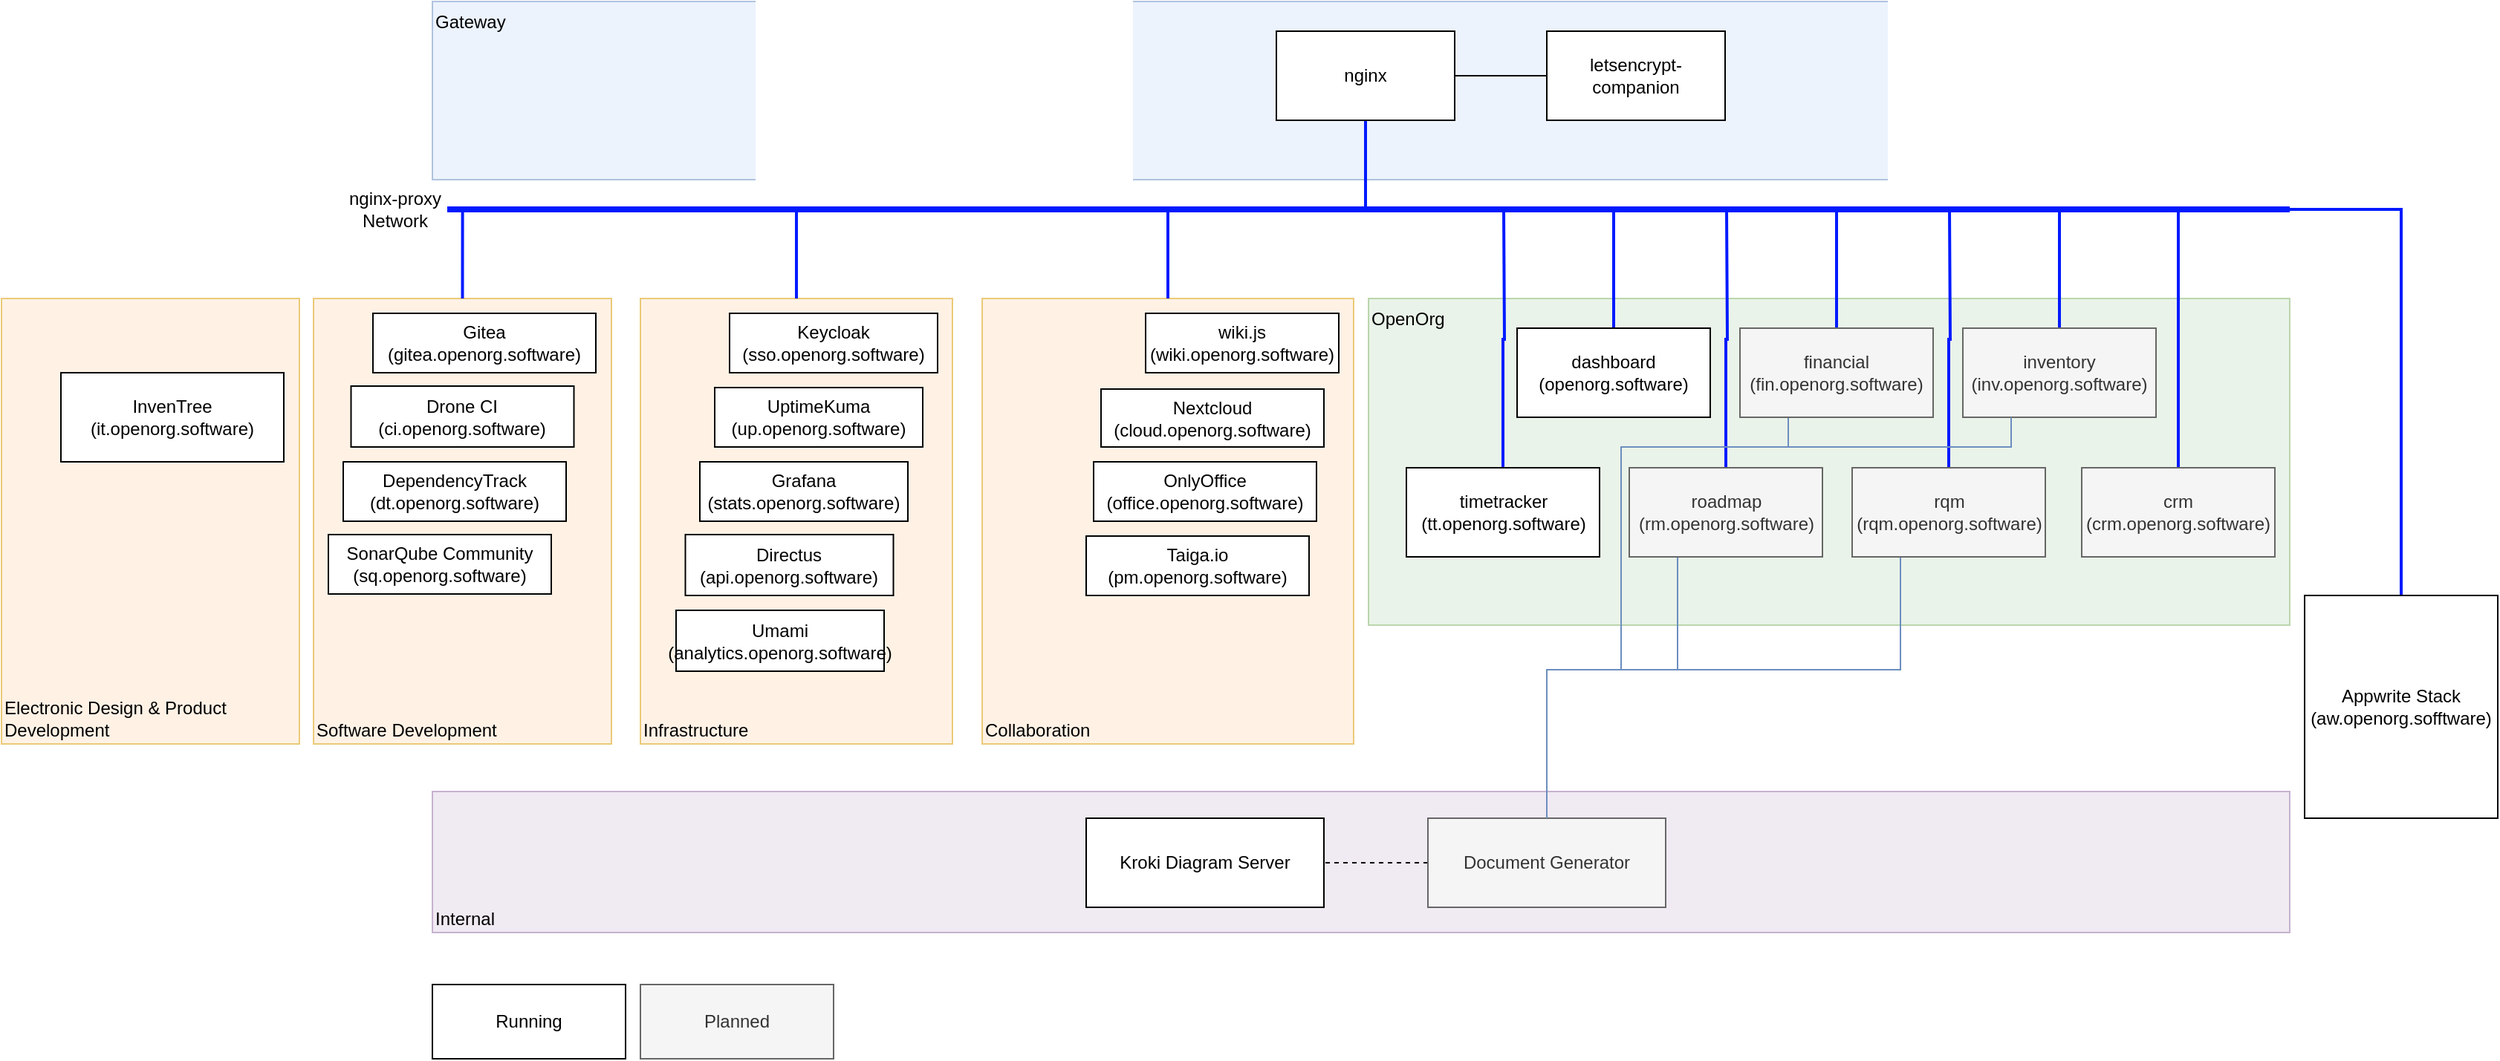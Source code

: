 <mxfile>
    <diagram id="NVF5KnnwLWZ23T1K3o76" name="Seite-1">
        <mxGraphModel dx="2130" dy="542" grid="1" gridSize="10" guides="1" tooltips="1" connect="1" arrows="1" fold="1" page="1" pageScale="1" pageWidth="827" pageHeight="1169" math="0" shadow="0">
            <root>
                <mxCell id="0"/>
                <mxCell id="1" parent="0"/>
                <mxCell id="4" value="Software Development" style="rounded=0;whiteSpace=wrap;html=1;align=left;verticalAlign=bottom;opacity=50;fillColor=#ffe6cc;strokeColor=#d79b00;" parent="1" vertex="1">
                    <mxGeometry x="170" y="250" width="200.5" height="300" as="geometry"/>
                </mxCell>
                <mxCell id="2" value="Infrastructure" style="rounded=0;whiteSpace=wrap;html=1;align=left;verticalAlign=bottom;opacity=50;fillColor=#ffe6cc;strokeColor=#d79b00;" parent="1" vertex="1">
                    <mxGeometry x="390" y="250" width="210" height="300" as="geometry"/>
                </mxCell>
                <mxCell id="IIYthNdq82t04iLLQBB_-1" value="Internal" style="rounded=0;whiteSpace=wrap;html=1;align=left;verticalAlign=bottom;opacity=50;fillColor=#e1d5e7;strokeColor=#9673a6;" parent="1" vertex="1">
                    <mxGeometry x="250" y="582" width="1250" height="95" as="geometry"/>
                </mxCell>
                <mxCell id="fnUVOKkq8MFLPM2zdH6A-6" value="Gateway" style="rounded=0;whiteSpace=wrap;html=1;align=left;verticalAlign=top;fillColor=#dae8fc;strokeColor=#6c8ebf;opacity=50;" parent="1" vertex="1">
                    <mxGeometry x="250" y="50" width="1250" height="120" as="geometry"/>
                </mxCell>
                <mxCell id="fnUVOKkq8MFLPM2zdH6A-4" value="OpenOrg" style="rounded=0;whiteSpace=wrap;html=1;align=left;verticalAlign=top;opacity=50;fillColor=#d5e8d4;strokeColor=#82b366;" parent="1" vertex="1">
                    <mxGeometry x="880" y="250" width="620" height="220" as="geometry"/>
                </mxCell>
                <mxCell id="fnUVOKkq8MFLPM2zdH6A-3" value="Collaboration" style="rounded=0;whiteSpace=wrap;html=1;align=left;verticalAlign=bottom;opacity=50;fillColor=#ffe6cc;strokeColor=#d79b00;" parent="1" vertex="1">
                    <mxGeometry x="620" y="250" width="250" height="300" as="geometry"/>
                </mxCell>
                <mxCell id="0bxoFhyXgfgk3MIaRMCo-9" style="edgeStyle=orthogonalEdgeStyle;rounded=0;orthogonalLoop=1;jettySize=auto;html=1;endArrow=none;endFill=0;strokeColor=#001AFF;strokeWidth=2;exitX=0.5;exitY=0;exitDx=0;exitDy=0;" parent="1" source="fnUVOKkq8MFLPM2zdH6A-1" edge="1">
                    <mxGeometry relative="1" as="geometry">
                        <mxPoint x="600" y="190" as="targetPoint"/>
                        <mxPoint x="1610" y="400" as="sourcePoint"/>
                        <Array as="points">
                            <mxPoint x="1575" y="190"/>
                        </Array>
                    </mxGeometry>
                </mxCell>
                <mxCell id="fnUVOKkq8MFLPM2zdH6A-1" value="Appwrite Stack&lt;br&gt;(aw.openorg.sofftware)" style="rounded=0;whiteSpace=wrap;html=1;" parent="1" vertex="1">
                    <mxGeometry x="1510" y="450" width="130" height="150" as="geometry"/>
                </mxCell>
                <mxCell id="0bxoFhyXgfgk3MIaRMCo-17" style="edgeStyle=orthogonalEdgeStyle;rounded=0;orthogonalLoop=1;jettySize=auto;html=1;exitX=0.5;exitY=0;exitDx=0;exitDy=0;endArrow=none;endFill=0;strokeColor=#001AFF;strokeWidth=2;" parent="1" source="fnUVOKkq8MFLPM2zdH6A-2" edge="1">
                    <mxGeometry relative="1" as="geometry">
                        <mxPoint x="971" y="190" as="targetPoint"/>
                    </mxGeometry>
                </mxCell>
                <mxCell id="fnUVOKkq8MFLPM2zdH6A-2" value="timetracker&lt;br&gt;(tt.openorg.software)" style="rounded=0;whiteSpace=wrap;html=1;" parent="1" vertex="1">
                    <mxGeometry x="905.5" y="364" width="130" height="60" as="geometry"/>
                </mxCell>
                <mxCell id="fnUVOKkq8MFLPM2zdH6A-8" style="edgeStyle=orthogonalEdgeStyle;rounded=0;orthogonalLoop=1;jettySize=auto;html=1;exitX=1;exitY=0.5;exitDx=0;exitDy=0;entryX=0;entryY=0.5;entryDx=0;entryDy=0;endArrow=none;endFill=0;" parent="1" source="fnUVOKkq8MFLPM2zdH6A-5" target="fnUVOKkq8MFLPM2zdH6A-7" edge="1">
                    <mxGeometry relative="1" as="geometry"/>
                </mxCell>
                <mxCell id="0bxoFhyXgfgk3MIaRMCo-18" style="edgeStyle=orthogonalEdgeStyle;rounded=0;orthogonalLoop=1;jettySize=auto;html=1;exitX=0.5;exitY=1;exitDx=0;exitDy=0;endArrow=none;endFill=0;strokeColor=#001AFF;strokeWidth=2;" parent="1" source="fnUVOKkq8MFLPM2zdH6A-5" edge="1">
                    <mxGeometry relative="1" as="geometry">
                        <mxPoint x="878" y="190" as="targetPoint"/>
                    </mxGeometry>
                </mxCell>
                <mxCell id="fnUVOKkq8MFLPM2zdH6A-5" value="nginx" style="rounded=0;whiteSpace=wrap;html=1;" parent="1" vertex="1">
                    <mxGeometry x="818" y="70" width="120" height="60" as="geometry"/>
                </mxCell>
                <mxCell id="fnUVOKkq8MFLPM2zdH6A-7" value="letsencrypt-companion" style="rounded=0;whiteSpace=wrap;html=1;" parent="1" vertex="1">
                    <mxGeometry x="1000" y="70" width="120" height="60" as="geometry"/>
                </mxCell>
                <mxCell id="0bxoFhyXgfgk3MIaRMCo-10" style="edgeStyle=orthogonalEdgeStyle;rounded=0;orthogonalLoop=1;jettySize=auto;html=1;exitX=0.5;exitY=0;exitDx=0;exitDy=0;endArrow=none;endFill=0;strokeColor=#001AFF;strokeWidth=2;" parent="1" source="2" edge="1">
                    <mxGeometry relative="1" as="geometry">
                        <mxPoint x="690" y="190" as="targetPoint"/>
                        <Array as="points">
                            <mxPoint x="495" y="190"/>
                        </Array>
                    </mxGeometry>
                </mxCell>
                <mxCell id="IIYthNdq82t04iLLQBB_-2" value="Keycloak&lt;br&gt;(sso.openorg.software)" style="rounded=0;whiteSpace=wrap;html=1;" parent="1" vertex="1">
                    <mxGeometry x="450" y="260" width="140" height="40" as="geometry"/>
                </mxCell>
                <mxCell id="IIYthNdq82t04iLLQBB_-3" value="Kroki Diagram Server" style="rounded=0;whiteSpace=wrap;html=1;" parent="1" vertex="1">
                    <mxGeometry x="690" y="600" width="160" height="60" as="geometry"/>
                </mxCell>
                <mxCell id="f_PxtUMd_-kpLIVHqvPO-4" style="edgeStyle=orthogonalEdgeStyle;rounded=0;orthogonalLoop=1;jettySize=auto;html=1;exitX=0.25;exitY=1;exitDx=0;exitDy=0;entryX=0.5;entryY=0;entryDx=0;entryDy=0;endArrow=none;endFill=0;fillColor=#dae8fc;strokeColor=#6c8ebf;" parent="1" source="IIYthNdq82t04iLLQBB_-4" target="f_PxtUMd_-kpLIVHqvPO-2" edge="1">
                    <mxGeometry relative="1" as="geometry">
                        <Array as="points">
                            <mxPoint x="1088" y="500"/>
                            <mxPoint x="1000" y="500"/>
                        </Array>
                    </mxGeometry>
                </mxCell>
                <mxCell id="0bxoFhyXgfgk3MIaRMCo-16" style="edgeStyle=orthogonalEdgeStyle;rounded=0;orthogonalLoop=1;jettySize=auto;html=1;exitX=0.5;exitY=0;exitDx=0;exitDy=0;endArrow=none;endFill=0;strokeColor=#001AFF;strokeWidth=2;" parent="1" source="IIYthNdq82t04iLLQBB_-4" edge="1">
                    <mxGeometry relative="1" as="geometry">
                        <mxPoint x="1121" y="190" as="targetPoint"/>
                    </mxGeometry>
                </mxCell>
                <mxCell id="IIYthNdq82t04iLLQBB_-4" value="roadmap&lt;br&gt;(rm.openorg.software)" style="rounded=0;whiteSpace=wrap;html=1;fillColor=#f5f5f5;strokeColor=#666666;fontColor=#333333;" parent="1" vertex="1">
                    <mxGeometry x="1055.5" y="364" width="130" height="60" as="geometry"/>
                </mxCell>
                <mxCell id="f_PxtUMd_-kpLIVHqvPO-5" style="edgeStyle=orthogonalEdgeStyle;rounded=0;orthogonalLoop=1;jettySize=auto;html=1;exitX=0.25;exitY=1;exitDx=0;exitDy=0;entryX=0.5;entryY=0;entryDx=0;entryDy=0;endArrow=none;endFill=0;fillColor=#dae8fc;strokeColor=#6c8ebf;" parent="1" source="IIYthNdq82t04iLLQBB_-9" target="f_PxtUMd_-kpLIVHqvPO-2" edge="1">
                    <mxGeometry relative="1" as="geometry">
                        <Array as="points">
                            <mxPoint x="1238" y="500"/>
                            <mxPoint x="1000" y="500"/>
                        </Array>
                    </mxGeometry>
                </mxCell>
                <mxCell id="0bxoFhyXgfgk3MIaRMCo-15" style="edgeStyle=orthogonalEdgeStyle;rounded=0;orthogonalLoop=1;jettySize=auto;html=1;exitX=0.5;exitY=0;exitDx=0;exitDy=0;endArrow=none;endFill=0;strokeColor=#001AFF;strokeWidth=2;" parent="1" source="IIYthNdq82t04iLLQBB_-9" edge="1">
                    <mxGeometry relative="1" as="geometry">
                        <mxPoint x="1271" y="190" as="targetPoint"/>
                    </mxGeometry>
                </mxCell>
                <mxCell id="IIYthNdq82t04iLLQBB_-9" value="rqm&lt;br&gt;(rqm.openorg.software)" style="rounded=0;whiteSpace=wrap;html=1;fillColor=#f5f5f5;strokeColor=#666666;fontColor=#333333;" parent="1" vertex="1">
                    <mxGeometry x="1205.5" y="364" width="130" height="60" as="geometry"/>
                </mxCell>
                <mxCell id="0bxoFhyXgfgk3MIaRMCo-11" style="edgeStyle=orthogonalEdgeStyle;rounded=0;orthogonalLoop=1;jettySize=auto;html=1;exitX=0.5;exitY=0;exitDx=0;exitDy=0;endArrow=none;endFill=0;strokeColor=#001AFF;strokeWidth=2;" parent="1" source="IIYthNdq82t04iLLQBB_-11" edge="1">
                    <mxGeometry relative="1" as="geometry">
                        <mxPoint x="1045" y="190" as="targetPoint"/>
                    </mxGeometry>
                </mxCell>
                <mxCell id="IIYthNdq82t04iLLQBB_-11" value="dashboard&lt;br&gt;(openorg.software)" style="rounded=0;whiteSpace=wrap;html=1;sketch=0;glass=0;" parent="1" vertex="1">
                    <mxGeometry x="980" y="270" width="130" height="60" as="geometry"/>
                </mxCell>
                <mxCell id="0bxoFhyXgfgk3MIaRMCo-14" style="edgeStyle=orthogonalEdgeStyle;rounded=0;orthogonalLoop=1;jettySize=auto;html=1;exitX=0.5;exitY=0;exitDx=0;exitDy=0;endArrow=none;endFill=0;strokeColor=#001AFF;strokeWidth=2;" parent="1" source="IIYthNdq82t04iLLQBB_-14" edge="1">
                    <mxGeometry relative="1" as="geometry">
                        <mxPoint x="1425" y="190" as="targetPoint"/>
                    </mxGeometry>
                </mxCell>
                <mxCell id="IIYthNdq82t04iLLQBB_-14" value="crm&lt;br&gt;(crm.openorg.software)" style="rounded=0;whiteSpace=wrap;html=1;fillColor=#f5f5f5;strokeColor=#666666;fontColor=#333333;" parent="1" vertex="1">
                    <mxGeometry x="1360" y="364" width="130" height="60" as="geometry"/>
                </mxCell>
                <mxCell id="IIYthNdq82t04iLLQBB_-16" value="Running" style="rounded=0;whiteSpace=wrap;html=1;" parent="1" vertex="1">
                    <mxGeometry x="250" y="712" width="130" height="50" as="geometry"/>
                </mxCell>
                <mxCell id="IIYthNdq82t04iLLQBB_-17" value="Planned" style="rounded=0;whiteSpace=wrap;html=1;fillColor=#f5f5f5;strokeColor=#666666;fontColor=#333333;" parent="1" vertex="1">
                    <mxGeometry x="390" y="712" width="130" height="50" as="geometry"/>
                </mxCell>
                <mxCell id="f_PxtUMd_-kpLIVHqvPO-3" style="edgeStyle=orthogonalEdgeStyle;rounded=0;orthogonalLoop=1;jettySize=auto;html=1;exitX=0.25;exitY=1;exitDx=0;exitDy=0;endArrow=none;endFill=0;fillColor=#dae8fc;strokeColor=#6c8ebf;entryX=0.5;entryY=0;entryDx=0;entryDy=0;" parent="1" source="IIYthNdq82t04iLLQBB_-18" target="f_PxtUMd_-kpLIVHqvPO-2" edge="1">
                    <mxGeometry relative="1" as="geometry">
                        <Array as="points">
                            <mxPoint x="1163" y="350"/>
                            <mxPoint x="1050" y="350"/>
                            <mxPoint x="1050" y="500"/>
                            <mxPoint x="1000" y="500"/>
                        </Array>
                    </mxGeometry>
                </mxCell>
                <mxCell id="0bxoFhyXgfgk3MIaRMCo-12" style="edgeStyle=orthogonalEdgeStyle;rounded=0;orthogonalLoop=1;jettySize=auto;html=1;exitX=0.5;exitY=0;exitDx=0;exitDy=0;endArrow=none;endFill=0;strokeColor=#001AFF;strokeWidth=2;" parent="1" source="IIYthNdq82t04iLLQBB_-18" edge="1">
                    <mxGeometry relative="1" as="geometry">
                        <mxPoint x="1195" y="190" as="targetPoint"/>
                    </mxGeometry>
                </mxCell>
                <mxCell id="IIYthNdq82t04iLLQBB_-18" value="financial&lt;br&gt;(fin.openorg.software)" style="rounded=0;whiteSpace=wrap;html=1;fillColor=#f5f5f5;strokeColor=#666666;fontColor=#333333;" parent="1" vertex="1">
                    <mxGeometry x="1130" y="270" width="130" height="60" as="geometry"/>
                </mxCell>
                <mxCell id="0bxoFhyXgfgk3MIaRMCo-13" style="edgeStyle=orthogonalEdgeStyle;rounded=0;orthogonalLoop=1;jettySize=auto;html=1;exitX=0.5;exitY=0;exitDx=0;exitDy=0;endArrow=none;endFill=0;strokeColor=#001AFF;strokeWidth=2;" parent="1" source="cbKJFvCkpZ3SDHSSV4CK-2" edge="1">
                    <mxGeometry relative="1" as="geometry">
                        <mxPoint x="1345" y="190" as="targetPoint"/>
                    </mxGeometry>
                </mxCell>
                <mxCell id="cbKJFvCkpZ3SDHSSV4CK-2" value="inventory&lt;br&gt;(inv.openorg.software)" style="rounded=0;whiteSpace=wrap;html=1;fillColor=#f5f5f5;strokeColor=#666666;fontColor=#333333;" parent="1" vertex="1">
                    <mxGeometry x="1280" y="270" width="130" height="60" as="geometry"/>
                </mxCell>
                <mxCell id="NgavVHhnIhEZqsdHGK2R-2" style="edgeStyle=orthogonalEdgeStyle;rounded=0;orthogonalLoop=1;jettySize=auto;html=1;exitX=0;exitY=0.5;exitDx=0;exitDy=0;entryX=1;entryY=0.5;entryDx=0;entryDy=0;endArrow=none;endFill=0;dashed=1;" parent="1" source="f_PxtUMd_-kpLIVHqvPO-2" target="IIYthNdq82t04iLLQBB_-3" edge="1">
                    <mxGeometry relative="1" as="geometry"/>
                </mxCell>
                <mxCell id="f_PxtUMd_-kpLIVHqvPO-2" value="Document Generator" style="rounded=0;whiteSpace=wrap;html=1;fillColor=#f5f5f5;strokeColor=#666666;fontColor=#333333;" parent="1" vertex="1">
                    <mxGeometry x="920" y="600" width="160" height="60" as="geometry"/>
                </mxCell>
                <mxCell id="0bxoFhyXgfgk3MIaRMCo-8" style="edgeStyle=orthogonalEdgeStyle;rounded=0;orthogonalLoop=1;jettySize=auto;html=1;exitX=0.5;exitY=0;exitDx=0;exitDy=0;endArrow=none;endFill=0;strokeColor=#001AFF;strokeWidth=2;" parent="1" source="fnUVOKkq8MFLPM2zdH6A-3" edge="1">
                    <mxGeometry relative="1" as="geometry">
                        <mxPoint x="762" y="190" as="targetPoint"/>
                        <Array as="points">
                            <mxPoint x="745" y="190"/>
                        </Array>
                    </mxGeometry>
                </mxCell>
                <mxCell id="f_PxtUMd_-kpLIVHqvPO-6" value="wiki.js&lt;br&gt;(wiki.openorg.software)" style="rounded=0;whiteSpace=wrap;html=1;" parent="1" vertex="1">
                    <mxGeometry x="730" y="260" width="130" height="40" as="geometry"/>
                </mxCell>
                <mxCell id="NgavVHhnIhEZqsdHGK2R-3" style="edgeStyle=orthogonalEdgeStyle;rounded=0;orthogonalLoop=1;jettySize=auto;html=1;exitX=0.25;exitY=1;exitDx=0;exitDy=0;endArrow=none;endFill=0;fillColor=#dae8fc;strokeColor=#6c8ebf;entryX=0.5;entryY=0;entryDx=0;entryDy=0;" parent="1" source="cbKJFvCkpZ3SDHSSV4CK-2" target="f_PxtUMd_-kpLIVHqvPO-2" edge="1">
                    <mxGeometry relative="1" as="geometry">
                        <Array as="points">
                            <mxPoint x="1313" y="350"/>
                            <mxPoint x="1050" y="350"/>
                            <mxPoint x="1050" y="500"/>
                            <mxPoint x="1000" y="500"/>
                        </Array>
                        <mxPoint x="1172.5" y="340.0" as="sourcePoint"/>
                        <mxPoint x="1010" y="555" as="targetPoint"/>
                    </mxGeometry>
                </mxCell>
                <mxCell id="0bxoFhyXgfgk3MIaRMCo-1" value="Nextcloud&lt;br&gt;(cloud.openorg.software)" style="rounded=0;whiteSpace=wrap;html=1;" parent="1" vertex="1">
                    <mxGeometry x="700" y="311" width="150" height="39" as="geometry"/>
                </mxCell>
                <mxCell id="0bxoFhyXgfgk3MIaRMCo-2" value="OnlyOffice&lt;br&gt;(office.openorg.software)" style="rounded=0;whiteSpace=wrap;html=1;" parent="1" vertex="1">
                    <mxGeometry x="695" y="360" width="150" height="40" as="geometry"/>
                </mxCell>
                <mxCell id="0bxoFhyXgfgk3MIaRMCo-3" value="" style="endArrow=none;html=1;strokeWidth=4;strokeColor=#001AFF;" parent="1" edge="1">
                    <mxGeometry width="50" height="50" relative="1" as="geometry">
                        <mxPoint x="1500" y="190" as="sourcePoint"/>
                        <mxPoint x="260" y="190" as="targetPoint"/>
                    </mxGeometry>
                </mxCell>
                <mxCell id="0bxoFhyXgfgk3MIaRMCo-4" value="nginx-proxy&lt;br&gt;Network" style="text;html=1;strokeColor=none;fillColor=none;align=center;verticalAlign=middle;whiteSpace=wrap;rounded=0;" parent="1" vertex="1">
                    <mxGeometry x="190" y="180" width="70" height="20" as="geometry"/>
                </mxCell>
                <mxCell id="XpgdmW92yhGtQ0qIcbsQ-1" value="Gitea&lt;br&gt;(gitea.openorg.software)" style="rounded=0;whiteSpace=wrap;html=1;" parent="1" vertex="1">
                    <mxGeometry x="210" y="260" width="150" height="40" as="geometry"/>
                </mxCell>
                <mxCell id="XpgdmW92yhGtQ0qIcbsQ-2" style="edgeStyle=orthogonalEdgeStyle;rounded=0;orthogonalLoop=1;jettySize=auto;html=1;exitX=0.5;exitY=0;exitDx=0;exitDy=0;endArrow=none;endFill=0;strokeColor=#001AFF;strokeWidth=2;" parent="1" source="4" edge="1">
                    <mxGeometry relative="1" as="geometry">
                        <mxPoint x="423" y="191" as="targetPoint"/>
                        <mxPoint x="395" y="280" as="sourcePoint"/>
                        <Array as="points">
                            <mxPoint x="270" y="191"/>
                        </Array>
                    </mxGeometry>
                </mxCell>
                <mxCell id="5" value="Drone CI&lt;br&gt;(ci.openorg.software)" style="rounded=0;whiteSpace=wrap;html=1;" parent="1" vertex="1">
                    <mxGeometry x="195.25" y="309" width="150" height="41" as="geometry"/>
                </mxCell>
                <mxCell id="6" value="Electronic Design &amp;amp; Product Development" style="rounded=0;whiteSpace=wrap;html=1;align=left;verticalAlign=bottom;opacity=50;fillColor=#ffe6cc;strokeColor=#d79b00;" parent="1" vertex="1">
                    <mxGeometry x="-40" y="250" width="200.5" height="300" as="geometry"/>
                </mxCell>
                <mxCell id="7" value="DependencyTrack&lt;br&gt;(dt.openorg.software)" style="rounded=0;whiteSpace=wrap;html=1;" parent="1" vertex="1">
                    <mxGeometry x="190" y="360" width="150" height="40" as="geometry"/>
                </mxCell>
                <mxCell id="8" value="SonarQube Community&lt;br&gt;(sq.openorg.software)" style="rounded=0;whiteSpace=wrap;html=1;" parent="1" vertex="1">
                    <mxGeometry x="180" y="409" width="150" height="40" as="geometry"/>
                </mxCell>
                <mxCell id="9" value="InvenTree&lt;br&gt;(it.openorg.software)" style="rounded=0;whiteSpace=wrap;html=1;" parent="1" vertex="1">
                    <mxGeometry y="300" width="150" height="60" as="geometry"/>
                </mxCell>
                <mxCell id="10" value="UptimeKuma&lt;br&gt;(up.openorg.software)" style="rounded=0;whiteSpace=wrap;html=1;" parent="1" vertex="1">
                    <mxGeometry x="440" y="310" width="140" height="40" as="geometry"/>
                </mxCell>
                <mxCell id="11" value="Grafana&lt;br&gt;(stats.openorg.software)" style="rounded=0;whiteSpace=wrap;html=1;" parent="1" vertex="1">
                    <mxGeometry x="430" y="360" width="140" height="40" as="geometry"/>
                </mxCell>
                <mxCell id="12" value="Directus&lt;br&gt;(api.openorg.software)" style="rounded=0;whiteSpace=wrap;html=1;" parent="1" vertex="1">
                    <mxGeometry x="420.25" y="409" width="140" height="41" as="geometry"/>
                </mxCell>
                <mxCell id="13" value="Umami&lt;br&gt;(analytics.openorg.software)" style="rounded=0;whiteSpace=wrap;html=1;" parent="1" vertex="1">
                    <mxGeometry x="414" y="460" width="140" height="41" as="geometry"/>
                </mxCell>
                <mxCell id="14" value="Taiga.io&lt;br&gt;(pm.openorg.software)" style="rounded=0;whiteSpace=wrap;html=1;" vertex="1" parent="1">
                    <mxGeometry x="690" y="410" width="150" height="40" as="geometry"/>
                </mxCell>
            </root>
        </mxGraphModel>
    </diagram>
</mxfile>